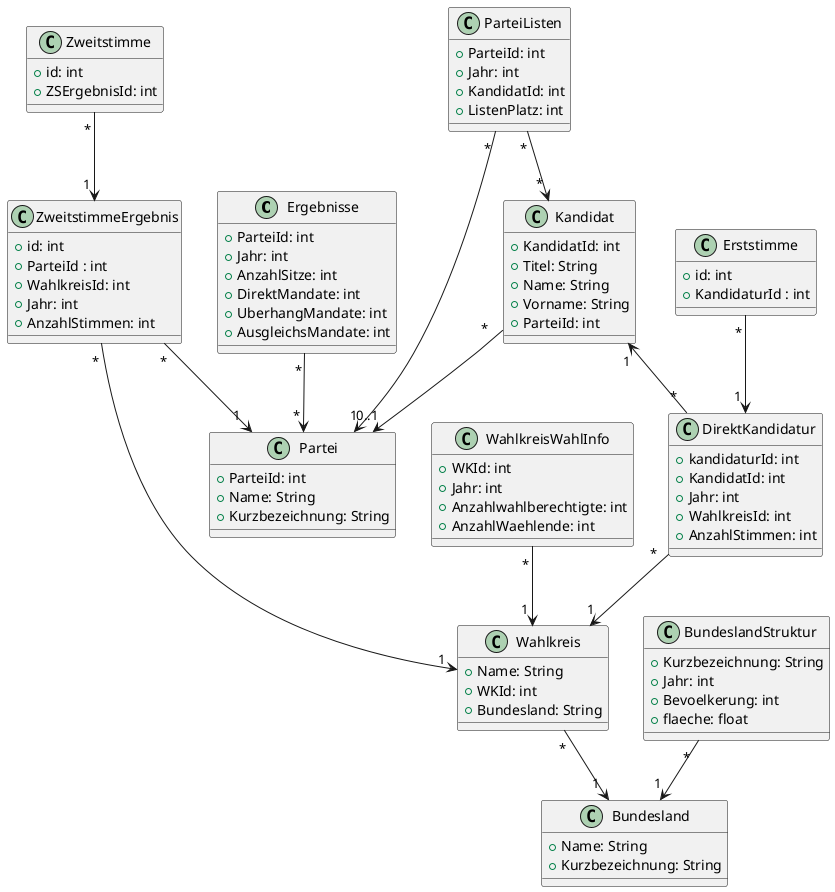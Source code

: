 @startuml

class Ergebnisse {
  + ParteiId: int
  + Jahr: int
  + AnzahlSitze: int
  + DirektMandate: int
  + UberhangMandate: int
  + AusgleichsMandate: int
}

class Erststimme {
   + id: int
   + KandidaturId : int
}


class ZweitstimmeErgebnis {
   + id: int
   + ParteiId : int
   + WahlkreisId: int
   + Jahr: int
   + AnzahlStimmen: int
}

class Zweitstimme {
   + id: int
   + ZSErgebnisId: int
}

class Wahlkreis {
  + Name: String
  + WKId: int
  + Bundesland: String
}

class WahlkreisWahlInfo {
  + WKId: int
  + Jahr: int
  + Anzahlwahlberechtigte: int
  + AnzahlWaehlende: int
}

class Bundesland {
  + Name: String
  + Kurzbezeichnung: String
}

class BundeslandStruktur {
  + Kurzbezeichnung: String
  + Jahr: int
  + Bevoelkerung: int
  + flaeche: float
}

class Kandidat {
  + KandidatId: int
  + Titel: String
  + Name: String
  + Vorname: String
  + ParteiId: int
}

class DirektKandidatur {
  + kandidaturId: int
  + KandidatId: int
  + Jahr: int
  + WahlkreisId: int
  + AnzahlStimmen: int
}

class Partei {
  + ParteiId: int
  + Name: String
  + Kurzbezeichnung: String
}

class ParteiListen {
  + ParteiId: int
  + Jahr: int
  + KandidatId: int
  + ListenPlatz: int
}



Wahlkreis " * " --> " 1 " Bundesland 

WahlkreisWahlInfo " * " --> " 1 " Wahlkreis

BundeslandStruktur " * " --> " 1 " Bundesland


ParteiListen " * " --> " 1 " Partei

ParteiListen " * " -->  " * " Kandidat

Kandidat " *  " --> " 0..1 " Partei

Kandidat " 1 " <-- " * " DirektKandidatur

DirektKandidatur " * " --> " 1 " Wahlkreis

ZweitstimmeErgebnis "  * " --> " 1 " Partei

ZweitstimmeErgebnis " * " --> " 1 " Wahlkreis


Ergebnisse  " * "  --> " * "  Partei

Erststimme " * " --> " 1 " DirektKandidatur 

Zweitstimme " * " --> " 1 " ZweitstimmeErgebnis 


@enduml